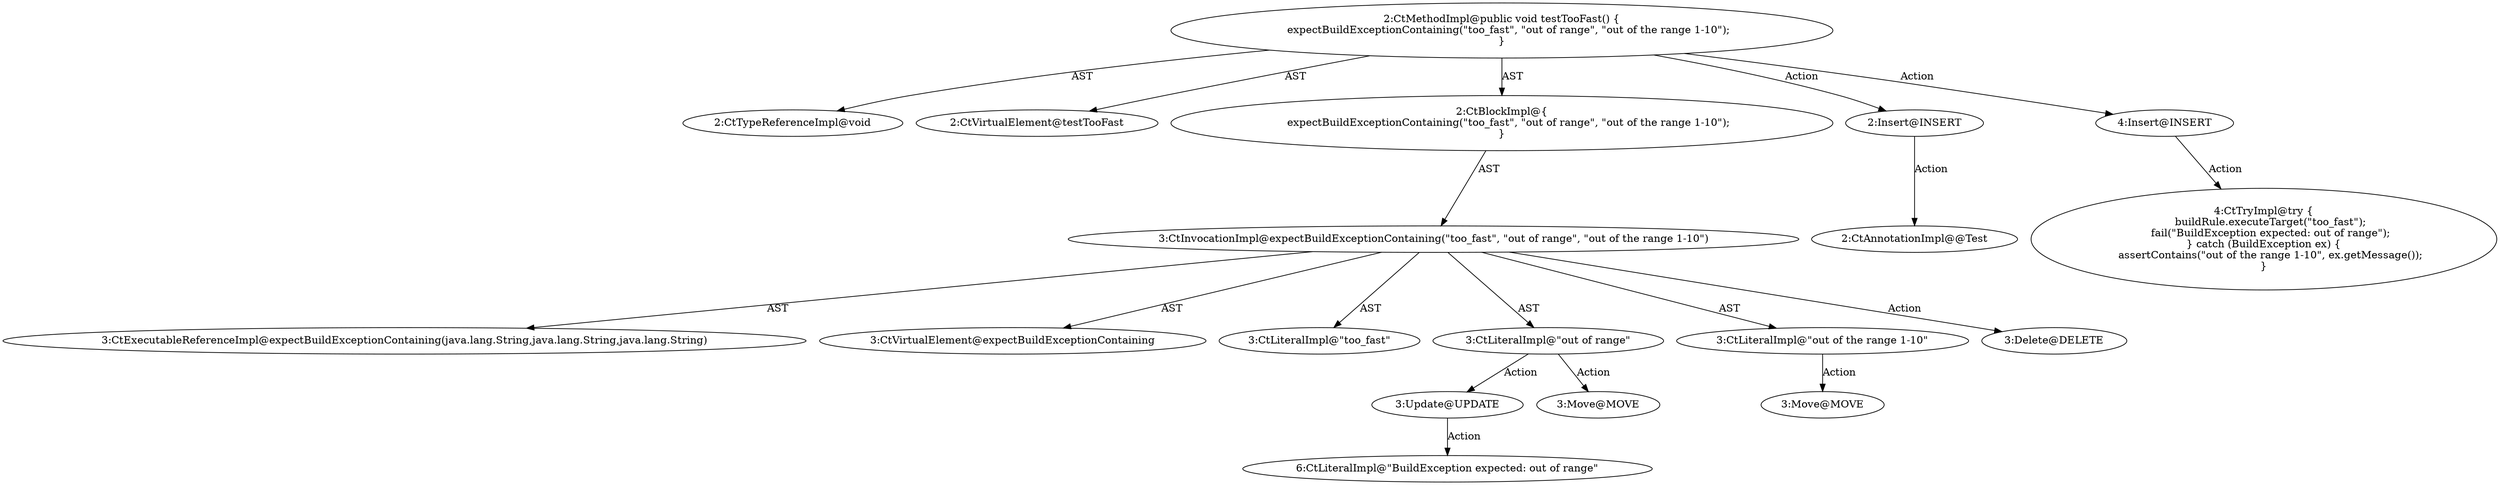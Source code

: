 digraph "testTooFast#?" {
0 [label="2:CtTypeReferenceImpl@void" shape=ellipse]
1 [label="2:CtVirtualElement@testTooFast" shape=ellipse]
2 [label="3:CtExecutableReferenceImpl@expectBuildExceptionContaining(java.lang.String,java.lang.String,java.lang.String)" shape=ellipse]
3 [label="3:CtVirtualElement@expectBuildExceptionContaining" shape=ellipse]
4 [label="3:CtLiteralImpl@\"too_fast\"" shape=ellipse]
5 [label="3:CtLiteralImpl@\"out of range\"" shape=ellipse]
6 [label="3:CtLiteralImpl@\"out of the range 1-10\"" shape=ellipse]
7 [label="3:CtInvocationImpl@expectBuildExceptionContaining(\"too_fast\", \"out of range\", \"out of the range 1-10\")" shape=ellipse]
8 [label="2:CtBlockImpl@\{
    expectBuildExceptionContaining(\"too_fast\", \"out of range\", \"out of the range 1-10\");
\}" shape=ellipse]
9 [label="2:CtMethodImpl@public void testTooFast() \{
    expectBuildExceptionContaining(\"too_fast\", \"out of range\", \"out of the range 1-10\");
\}" shape=ellipse]
10 [label="3:Update@UPDATE" shape=ellipse]
11 [label="6:CtLiteralImpl@\"BuildException expected: out of range\"" shape=ellipse]
12 [label="3:Delete@DELETE" shape=ellipse]
13 [label="2:Insert@INSERT" shape=ellipse]
14 [label="2:CtAnnotationImpl@@Test" shape=ellipse]
15 [label="4:Insert@INSERT" shape=ellipse]
16 [label="4:CtTryImpl@try \{
    buildRule.executeTarget(\"too_fast\");
    fail(\"BuildException expected: out of range\");
\} catch (BuildException ex) \{
    assertContains(\"out of the range 1-10\", ex.getMessage());
\}" shape=ellipse]
17 [label="3:Move@MOVE" shape=ellipse]
18 [label="3:Move@MOVE" shape=ellipse]
5 -> 10 [label="Action"];
5 -> 17 [label="Action"];
6 -> 18 [label="Action"];
7 -> 3 [label="AST"];
7 -> 2 [label="AST"];
7 -> 4 [label="AST"];
7 -> 5 [label="AST"];
7 -> 6 [label="AST"];
7 -> 12 [label="Action"];
8 -> 7 [label="AST"];
9 -> 1 [label="AST"];
9 -> 0 [label="AST"];
9 -> 8 [label="AST"];
9 -> 13 [label="Action"];
9 -> 15 [label="Action"];
10 -> 11 [label="Action"];
13 -> 14 [label="Action"];
15 -> 16 [label="Action"];
}